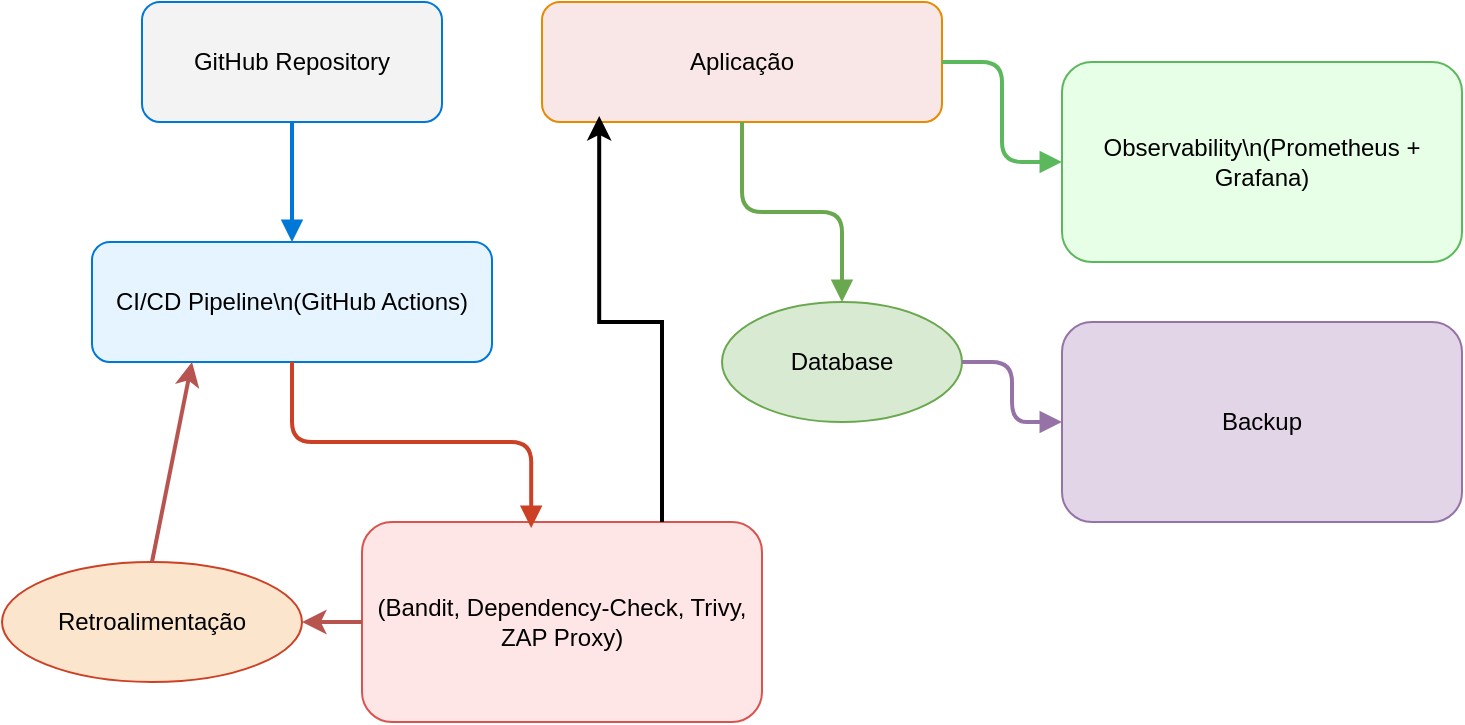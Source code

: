 <mxfile version="26.2.6">
  <diagram name="Improved DevSecOps Architecture" id="0">
    <mxGraphModel dx="790" dy="1154" grid="1" gridSize="10" guides="1" tooltips="1" connect="1" arrows="1" fold="1" page="1" pageScale="1" pageWidth="1500" pageHeight="900" math="0" shadow="0">
      <root>
        <mxCell id="0" />
        <mxCell id="1" parent="0" />
        <mxCell id="codeRepo" value="GitHub Repository" style="shape=rectangle;rounded=1;whiteSpace=wrap;html=1;fillColor=#f3f3f3;strokeColor=#0078d7;fontColor=#000000;" parent="1" vertex="1">
          <mxGeometry x="100" y="50" width="150" height="60" as="geometry" />
        </mxCell>
        <mxCell id="cicd" value="CI/CD Pipeline\n(GitHub Actions)" style="shape=rectangle;rounded=1;whiteSpace=wrap;html=1;fillColor=#e6f4ff;strokeColor=#0078d7;fontColor=#000000;" parent="1" vertex="1">
          <mxGeometry x="75" y="170" width="200" height="60" as="geometry" />
        </mxCell>
        <mxCell id="feedback" value="&lt;div&gt;&lt;span style=&quot;background-color: transparent; color: light-dark(rgb(0, 0, 0), rgb(237, 237, 237));&quot;&gt;Retroalimentação&lt;/span&gt;&lt;/div&gt;" style="shape=ellipse;whiteSpace=wrap;html=1;fillColor=#fce5cd;strokeColor=#cc4125;fontColor=#000000;" parent="1" vertex="1">
          <mxGeometry x="30" y="330" width="150" height="60" as="geometry" />
        </mxCell>
        <mxCell id="securityTools" value="(Bandit, Dependency-Check, Trivy, ZAP Proxy)" style="shape=rectangle;rounded=1;whiteSpace=wrap;html=1;fillColor=#ffe6e6;strokeColor=#d9534f;fontColor=#000000;" parent="1" vertex="1">
          <mxGeometry x="210" y="310" width="200" height="100" as="geometry" />
        </mxCell>
        <mxCell id="appContainer" value="Aplicação" style="shape=rectangle;rounded=1;whiteSpace=wrap;html=1;fillColor=#f9e6e6;strokeColor=#e68a00;fontColor=#000000;" parent="1" vertex="1">
          <mxGeometry x="300" y="50" width="200" height="60" as="geometry" />
        </mxCell>
        <mxCell id="database" value="Database" style="shape=ellipse;whiteSpace=wrap;html=1;fillColor=#d9ead3;strokeColor=#6aa84f;fontColor=#000000;" parent="1" vertex="1">
          <mxGeometry x="390" y="200" width="120" height="60" as="geometry" />
        </mxCell>
        <mxCell id="backup" value="Backup" style="shape=rectangle;rounded=1;whiteSpace=wrap;html=1;fillColor=#e1d5e7;strokeColor=#9673a6;fontColor=#000000;" parent="1" vertex="1">
          <mxGeometry x="560" y="210" width="200" height="100" as="geometry" />
        </mxCell>
        <mxCell id="observability" value="Observability\n(Prometheus + Grafana)" style="shape=rectangle;rounded=1;whiteSpace=wrap;html=1;fillColor=#e6ffe6;strokeColor=#5cb85c;fontColor=#000000;" parent="1" vertex="1">
          <mxGeometry x="560" y="80" width="200" height="100" as="geometry" />
        </mxCell>
        <mxCell id="connectionRepoPipeline" style="edgeStyle=orthogonalEdgeStyle;strokeWidth=2;endArrow=block;endFill=1;strokeColor=#0078d7;" parent="1" source="codeRepo" target="cicd" edge="1">
          <mxGeometry relative="1" as="geometry" />
        </mxCell>
        <mxCell id="connectionPipelineFeedback" style="edgeStyle=orthogonalEdgeStyle;strokeWidth=2;endArrow=block;endFill=1;strokeColor=#cc4125;entryX=0.423;entryY=0.03;entryDx=0;entryDy=0;entryPerimeter=0;" parent="1" source="cicd" target="securityTools" edge="1">
          <mxGeometry relative="1" as="geometry" />
        </mxCell>
        <mxCell id="connectionAppDatabase" style="edgeStyle=orthogonalEdgeStyle;strokeWidth=2;endArrow=block;endFill=1;strokeColor=#6aa84f;" parent="1" source="appContainer" target="database" edge="1">
          <mxGeometry relative="1" as="geometry" />
        </mxCell>
        <mxCell id="connectionDatabaseBackup" style="edgeStyle=orthogonalEdgeStyle;strokeWidth=2;endArrow=block;endFill=1;strokeColor=#9673a6;" parent="1" source="database" target="backup" edge="1">
          <mxGeometry relative="1" as="geometry" />
        </mxCell>
        <mxCell id="connectionAppObservability" style="edgeStyle=orthogonalEdgeStyle;strokeWidth=2;endArrow=block;endFill=1;strokeColor=#5cb85c;" parent="1" source="appContainer" target="observability" edge="1">
          <mxGeometry relative="1" as="geometry" />
        </mxCell>
        <mxCell id="Mkw6CQ2YBLN1stj1kZqy-3" style="edgeStyle=orthogonalEdgeStyle;rounded=0;orthogonalLoop=1;jettySize=auto;html=1;exitX=0.75;exitY=0;exitDx=0;exitDy=0;entryX=0.143;entryY=0.95;entryDx=0;entryDy=0;entryPerimeter=0;strokeWidth=2;" edge="1" parent="1" source="securityTools" target="appContainer">
          <mxGeometry relative="1" as="geometry" />
        </mxCell>
        <mxCell id="Mkw6CQ2YBLN1stj1kZqy-4" value="" style="endArrow=classic;html=1;rounded=0;exitX=0.5;exitY=0;exitDx=0;exitDy=0;entryX=0.25;entryY=1;entryDx=0;entryDy=0;fillColor=#f8cecc;strokeColor=#b85450;strokeWidth=2;" edge="1" parent="1" source="feedback" target="cicd">
          <mxGeometry width="50" height="50" relative="1" as="geometry">
            <mxPoint x="380" y="610" as="sourcePoint" />
            <mxPoint x="430" y="560" as="targetPoint" />
          </mxGeometry>
        </mxCell>
        <mxCell id="Mkw6CQ2YBLN1stj1kZqy-5" value="" style="endArrow=classic;html=1;rounded=0;exitX=0;exitY=0.5;exitDx=0;exitDy=0;entryX=1;entryY=0.5;entryDx=0;entryDy=0;strokeWidth=2;fillColor=#f8cecc;strokeColor=#b85450;" edge="1" parent="1" source="securityTools" target="feedback">
          <mxGeometry width="50" height="50" relative="1" as="geometry">
            <mxPoint x="380" y="610" as="sourcePoint" />
            <mxPoint x="430" y="560" as="targetPoint" />
          </mxGeometry>
        </mxCell>
      </root>
    </mxGraphModel>
  </diagram>
</mxfile>
